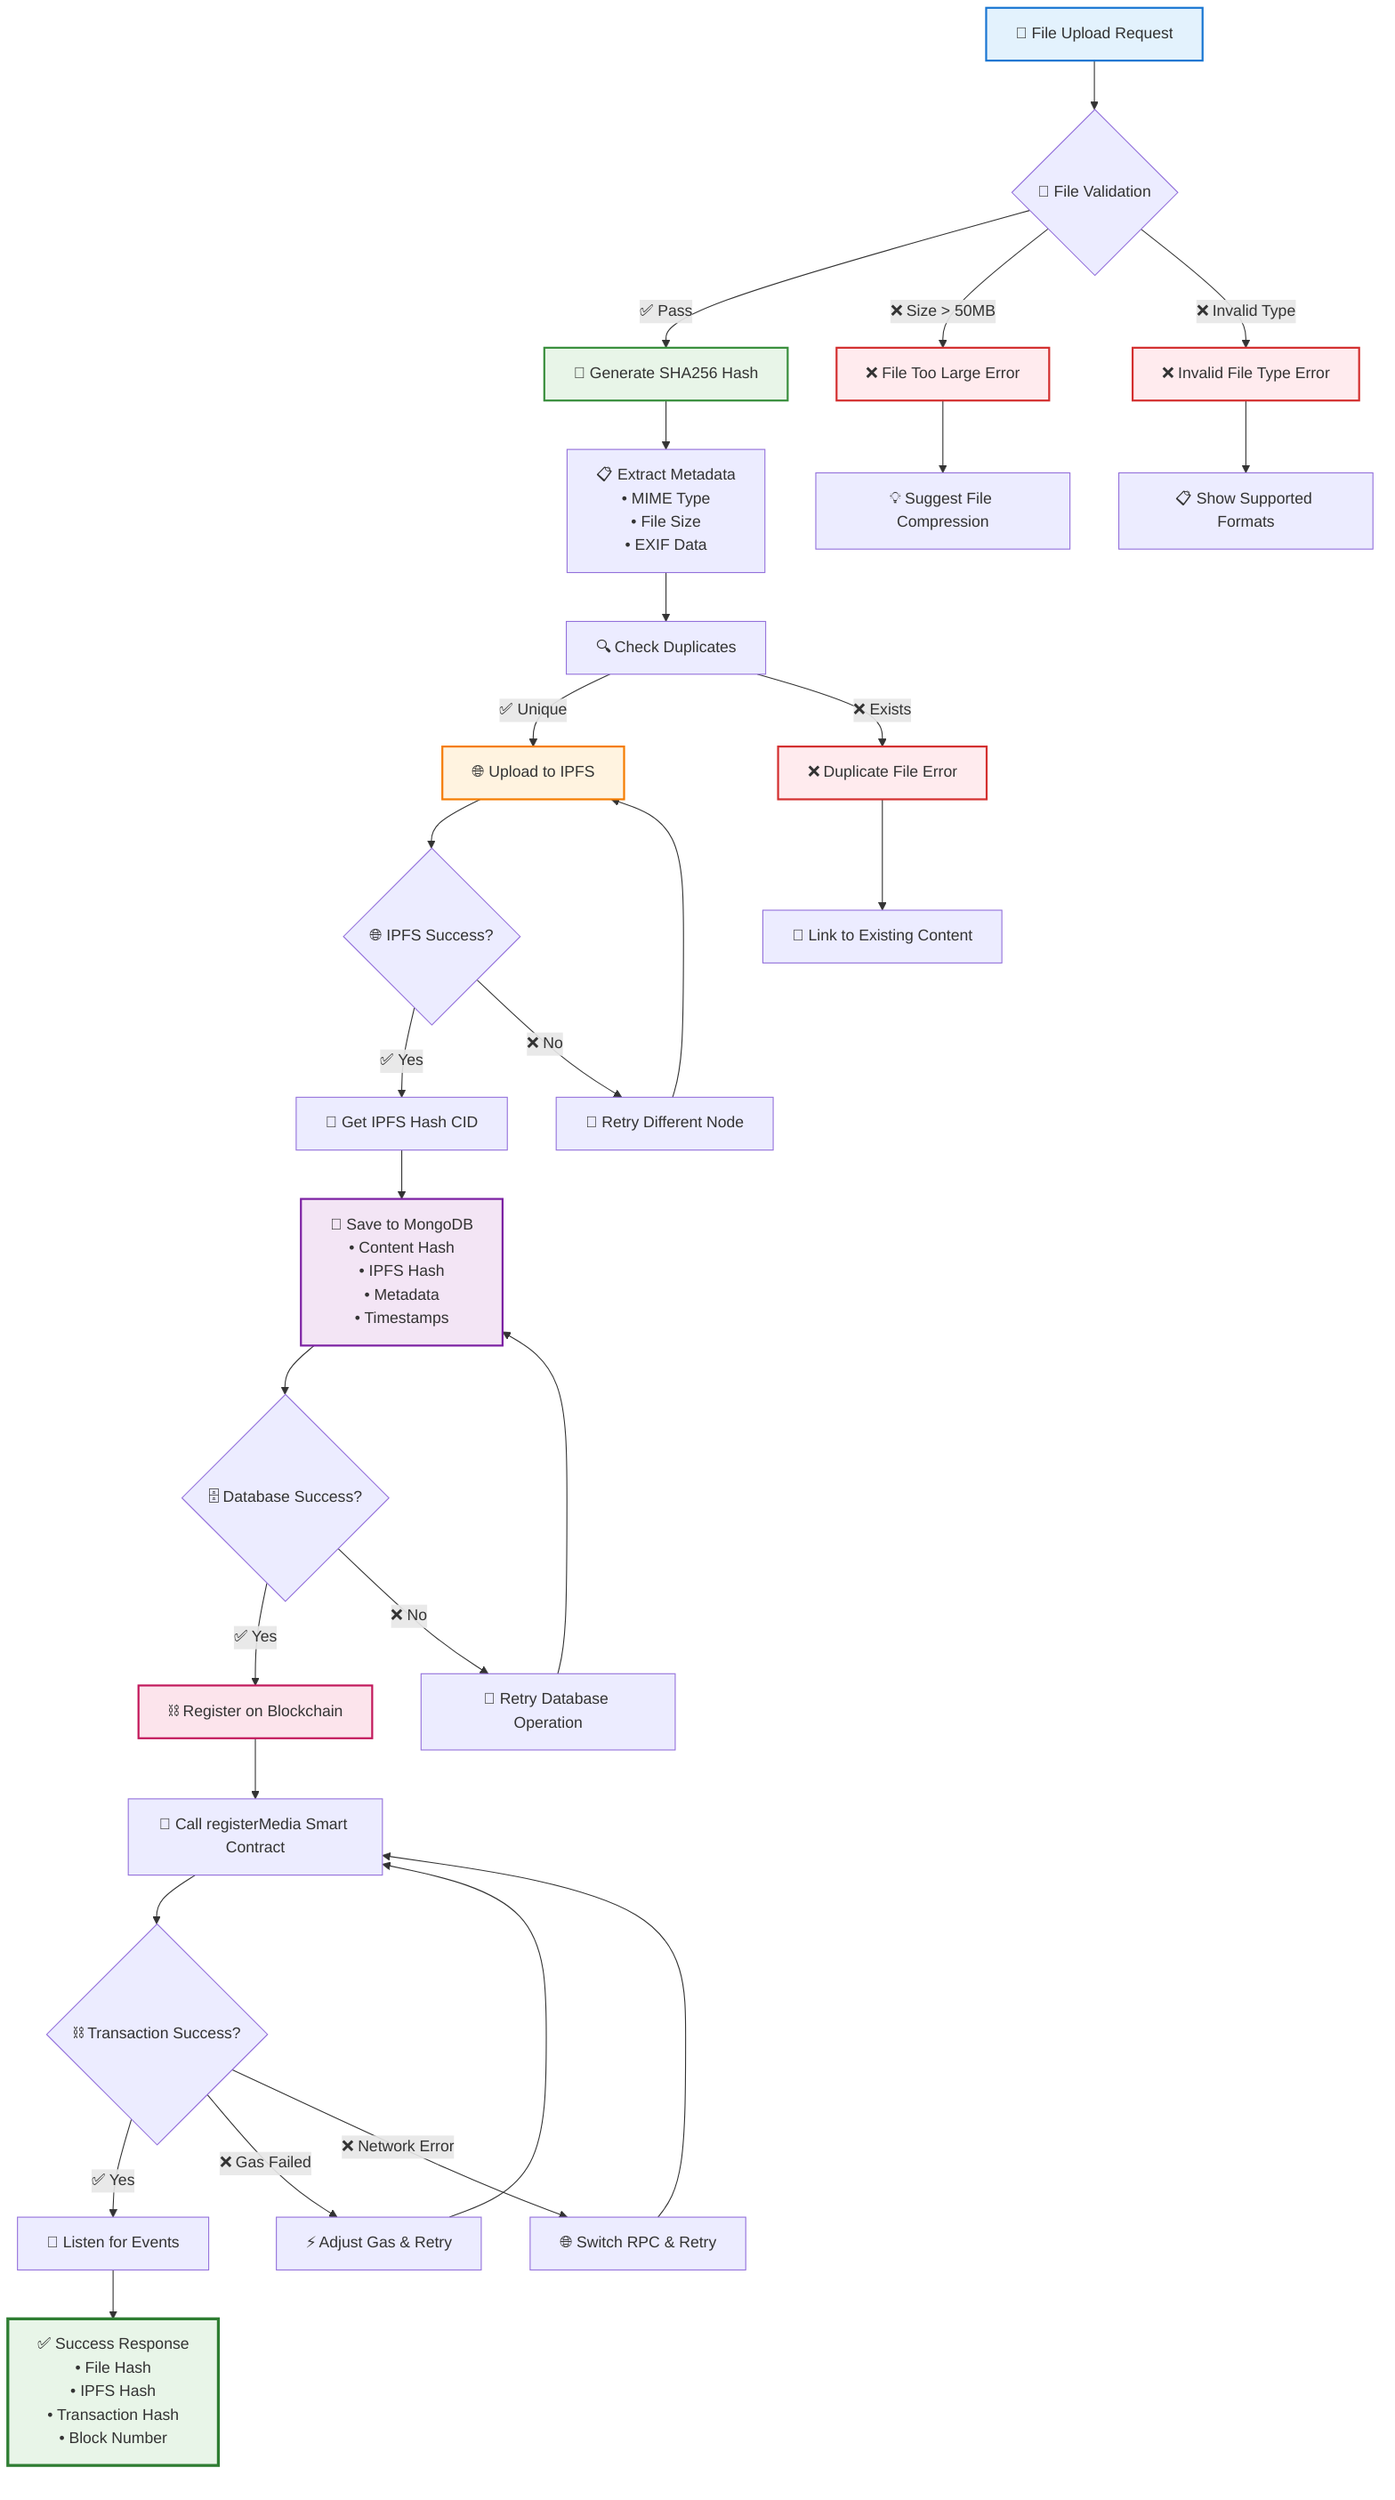 flowchart TD
    A[📁 File Upload Request] --> B{📏 File Validation}
    B -->|✅ Pass| C[🔐 Generate SHA256 Hash]
    B -->|❌ Size > 50MB| Z1[❌ File Too Large Error]
    B -->|❌ Invalid Type| Z2[❌ Invalid File Type Error]
    
    C --> D[📋 Extract Metadata<br/>• MIME Type<br/>• File Size<br/>• EXIF Data]
    D --> E[🔍 Check Duplicates]
    E -->|✅ Unique| F[🌐 Upload to IPFS]
    E -->|❌ Exists| Z3[❌ Duplicate File Error]
    
    F --> G{🌐 IPFS Success?}
    G -->|✅ Yes| H[📝 Get IPFS Hash CID]
    G -->|❌ No| Y1[🔄 Retry Different Node]
    Y1 --> F
    
    H --> I[💾 Save to MongoDB<br/>• Content Hash<br/>• IPFS Hash<br/>• Metadata<br/>• Timestamps]
    I --> J{🗄️ Database Success?}
    J -->|✅ Yes| K[⛓️ Register on Blockchain]
    J -->|❌ No| Y2[🔄 Retry Database Operation]
    Y2 --> I
    
    K --> L[📝 Call registerMedia Smart Contract]
    L --> M{⛓️ Transaction Success?}
    M -->|✅ Yes| N[📡 Listen for Events]
    M -->|❌ Gas Failed| Y3[⚡ Adjust Gas & Retry]
    M -->|❌ Network Error| Y4[🌐 Switch RPC & Retry]
    Y3 --> L
    Y4 --> L
    
    N --> O[✅ Success Response<br/>• File Hash<br/>• IPFS Hash<br/>• Transaction Hash<br/>• Block Number]
    
    %% Error Paths
    Z1 --> P[💡 Suggest File Compression]
    Z2 --> Q[📋 Show Supported Formats]
    Z3 --> R[🔗 Link to Existing Content]
    
    %% Styling
    style A fill:#e3f2fd,stroke:#1976d2,stroke-width:2px
    style C fill:#e8f5e8,stroke:#388e3c,stroke-width:2px
    style F fill:#fff3e0,stroke:#f57c00,stroke-width:2px
    style I fill:#f3e5f5,stroke:#7b1fa2,stroke-width:2px
    style K fill:#fce4ec,stroke:#c2185b,stroke-width:2px
    style O fill:#e8f5e8,stroke:#2e7d32,stroke-width:3px
    style Z1 fill:#ffebee,stroke:#d32f2f,stroke-width:2px
    style Z2 fill:#ffebee,stroke:#d32f2f,stroke-width:2px
    style Z3 fill:#ffebee,stroke:#d32f2f,stroke-width:2px